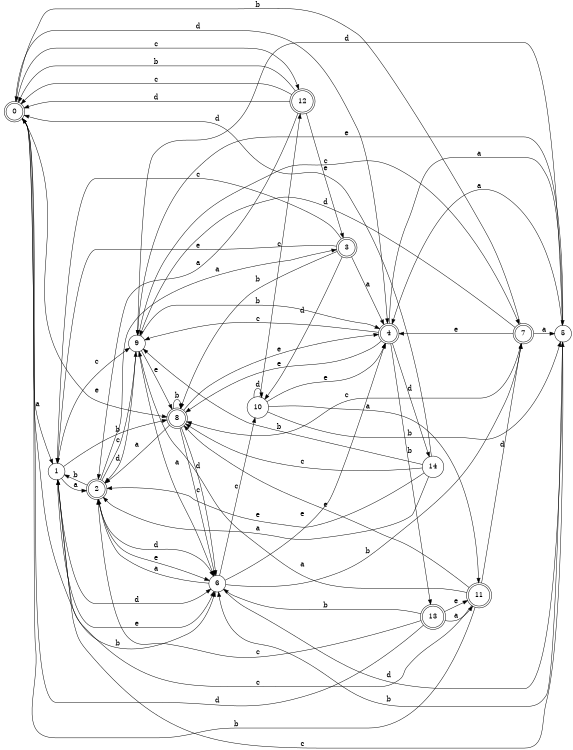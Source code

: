 digraph n12_9 {
__start0 [label="" shape="none"];

rankdir=LR;
size="8,5";

s0 [style="rounded,filled", color="black", fillcolor="white" shape="doublecircle", label="0"];
s1 [style="filled", color="black", fillcolor="white" shape="circle", label="1"];
s2 [style="rounded,filled", color="black", fillcolor="white" shape="doublecircle", label="2"];
s3 [style="rounded,filled", color="black", fillcolor="white" shape="doublecircle", label="3"];
s4 [style="rounded,filled", color="black", fillcolor="white" shape="doublecircle", label="4"];
s5 [style="filled", color="black", fillcolor="white" shape="circle", label="5"];
s6 [style="filled", color="black", fillcolor="white" shape="circle", label="6"];
s7 [style="rounded,filled", color="black", fillcolor="white" shape="doublecircle", label="7"];
s8 [style="rounded,filled", color="black", fillcolor="white" shape="doublecircle", label="8"];
s9 [style="filled", color="black", fillcolor="white" shape="circle", label="9"];
s10 [style="filled", color="black", fillcolor="white" shape="circle", label="10"];
s11 [style="rounded,filled", color="black", fillcolor="white" shape="doublecircle", label="11"];
s12 [style="rounded,filled", color="black", fillcolor="white" shape="doublecircle", label="12"];
s13 [style="rounded,filled", color="black", fillcolor="white" shape="doublecircle", label="13"];
s14 [style="filled", color="black", fillcolor="white" shape="circle", label="14"];
s0 -> s1 [label="a"];
s0 -> s6 [label="b"];
s0 -> s12 [label="c"];
s0 -> s4 [label="d"];
s0 -> s8 [label="e"];
s1 -> s2 [label="a"];
s1 -> s8 [label="b"];
s1 -> s9 [label="c"];
s1 -> s6 [label="d"];
s1 -> s6 [label="e"];
s2 -> s3 [label="a"];
s2 -> s1 [label="b"];
s2 -> s9 [label="c"];
s2 -> s6 [label="d"];
s2 -> s6 [label="e"];
s3 -> s4 [label="a"];
s3 -> s8 [label="b"];
s3 -> s1 [label="c"];
s3 -> s10 [label="d"];
s3 -> s1 [label="e"];
s4 -> s5 [label="a"];
s4 -> s13 [label="b"];
s4 -> s9 [label="c"];
s4 -> s14 [label="d"];
s4 -> s8 [label="e"];
s5 -> s4 [label="a"];
s5 -> s6 [label="b"];
s5 -> s1 [label="c"];
s5 -> s9 [label="d"];
s5 -> s9 [label="e"];
s6 -> s2 [label="a"];
s6 -> s7 [label="b"];
s6 -> s10 [label="c"];
s6 -> s5 [label="d"];
s6 -> s4 [label="e"];
s7 -> s5 [label="a"];
s7 -> s0 [label="b"];
s7 -> s8 [label="c"];
s7 -> s9 [label="d"];
s7 -> s4 [label="e"];
s8 -> s2 [label="a"];
s8 -> s8 [label="b"];
s8 -> s6 [label="c"];
s8 -> s6 [label="d"];
s8 -> s4 [label="e"];
s9 -> s6 [label="a"];
s9 -> s4 [label="b"];
s9 -> s7 [label="c"];
s9 -> s2 [label="d"];
s9 -> s8 [label="e"];
s10 -> s11 [label="a"];
s10 -> s5 [label="b"];
s10 -> s12 [label="c"];
s10 -> s10 [label="d"];
s10 -> s4 [label="e"];
s11 -> s9 [label="a"];
s11 -> s0 [label="b"];
s11 -> s1 [label="c"];
s11 -> s7 [label="d"];
s11 -> s8 [label="e"];
s12 -> s2 [label="a"];
s12 -> s0 [label="b"];
s12 -> s0 [label="c"];
s12 -> s0 [label="d"];
s12 -> s3 [label="e"];
s13 -> s11 [label="a"];
s13 -> s6 [label="b"];
s13 -> s2 [label="c"];
s13 -> s0 [label="d"];
s13 -> s11 [label="e"];
s14 -> s2 [label="a"];
s14 -> s9 [label="b"];
s14 -> s8 [label="c"];
s14 -> s0 [label="d"];
s14 -> s2 [label="e"];

}